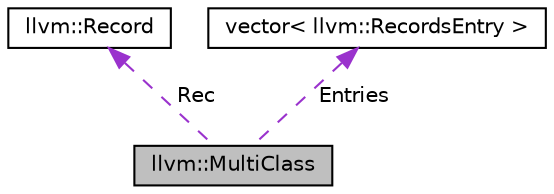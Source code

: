 digraph "llvm::MultiClass"
{
 // LATEX_PDF_SIZE
  bgcolor="transparent";
  edge [fontname="Helvetica",fontsize="10",labelfontname="Helvetica",labelfontsize="10"];
  node [fontname="Helvetica",fontsize="10",shape="box"];
  Node1 [label="llvm::MultiClass",height=0.2,width=0.4,color="black", fillcolor="grey75", style="filled", fontcolor="black",tooltip=" "];
  Node2 -> Node1 [dir="back",color="darkorchid3",fontsize="10",style="dashed",label=" Rec" ,fontname="Helvetica"];
  Node2 [label="llvm::Record",height=0.2,width=0.4,color="black",URL="$classllvm_1_1Record.html",tooltip=" "];
  Node3 -> Node1 [dir="back",color="darkorchid3",fontsize="10",style="dashed",label=" Entries" ,fontname="Helvetica"];
  Node3 [label="vector\< llvm::RecordsEntry \>",height=0.2,width=0.4,color="black",tooltip=" "];
}
